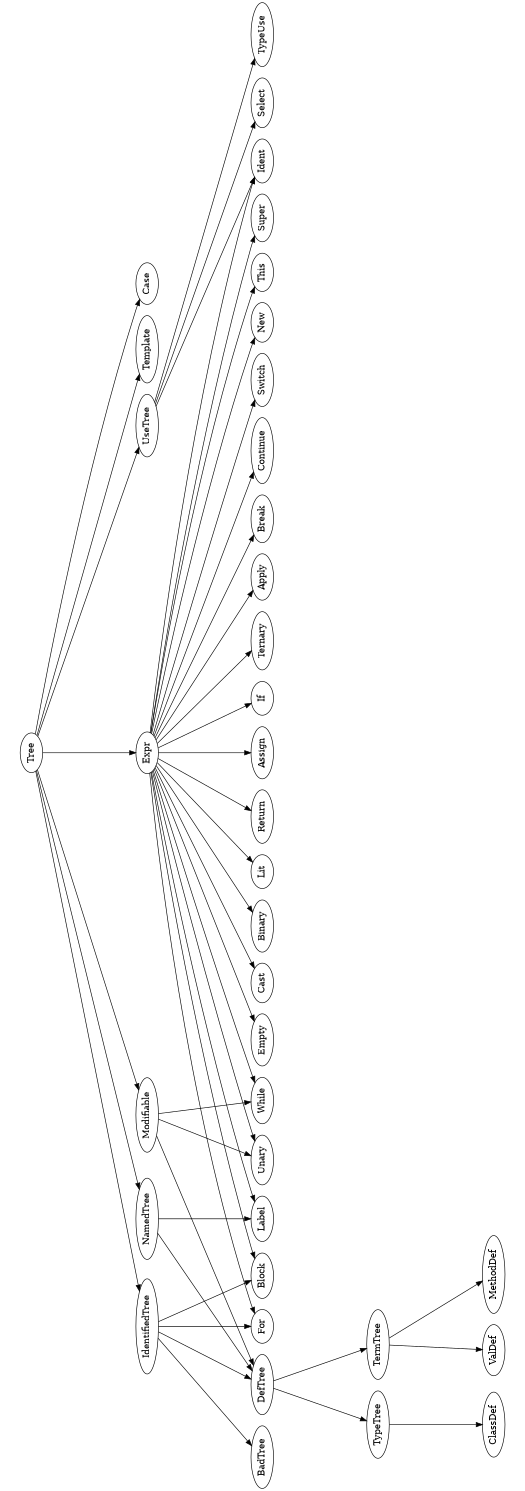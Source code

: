 strict digraph JavaAST {
  size="10.0,3.5";
  orientation="landscape";
  ratio=fill;
  
  Tree -> IdentifiedTree;
  Tree -> NamedTree;
  Tree -> Modifiable;
  Tree -> Expr;
  Tree -> UseTree;
  Tree -> Template;
  Tree -> Case;


  subgraph {
    Modifiable -> DefTree;
    Modifiable -> While;
    Modifiable -> Unary;
  }

  subgraph {
    IdentifiedTree -> DefTree;
    IdentifiedTree -> BadTree;
    IdentifiedTree -> Block;
    IdentifiedTree -> For;
  }

  subgraph {
    NamedTree -> DefTree;
    NamedTree -> Label;
  }


  subgraph {
    DefTree -> TypeTree;
    DefTree -> TermTree;
  }

  subgraph {
    TypeTree -> ClassDef;
  }

  subgraph {
    TermTree -> MethodDef;
    TermTree -> ValDef;
  }


  subgraph {
    Expr -> Empty;
    Expr -> Ident;
    Expr -> Cast;
    Expr -> Binary;
    Expr -> Unary;
    Expr -> Lit;
    Expr -> Return;
    Expr -> Block;
    Expr -> Assign;
    Expr -> If;
    Expr -> While;
    Expr -> For;
    Expr -> Ternary;
    Expr -> Apply;
    Expr -> Label;
    Expr -> Break;
    Expr -> Continue;
    Expr -> Switch;
    Expr -> New;
    Expr -> This;
    Expr -> Super;
  }


  subgraph {
    UseTree -> TypeUse;
    UseTree -> Ident;
    UseTree -> Select;
  }
}
